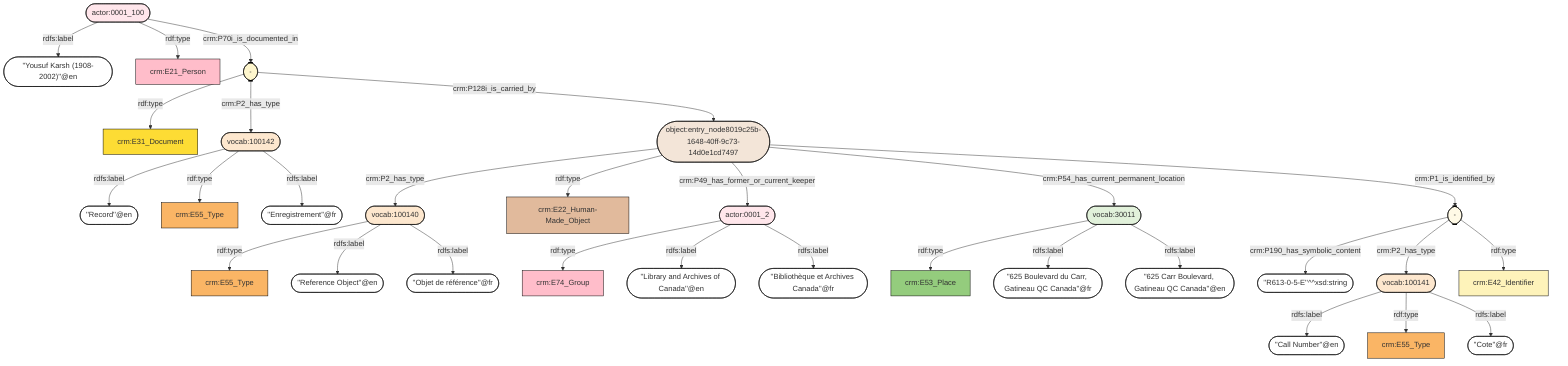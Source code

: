 flowchart TD
classDef Literal fill:#ffffff,stroke:#000000;
classDef Literal_URI fill:,stroke:;
classDef E1_CRM_Entity fill:#ffffff,stroke:#000000;
classDef E1_CRM_Entity_URI fill:#ffffff,stroke:#000000;
classDef E2_Temporal_Entity fill:#82c3ec,stroke:#000000;
classDef E2_Temporal_Entity_URI fill:#d2e9f9,stroke:#000000;
classDef E55_Type fill:#fab565,stroke:#000000;
classDef E55_Type_URI fill:#fde7ce,stroke:#000000;
classDef E52_Time-Span fill:#86bcc8,stroke:#000000;
classDef E52_Time-Span_URI fill:#dcebef,stroke:#000000;
classDef E41_Appellation fill:#fef3ba,stroke:#000000;
classDef E41_Appellation_URI fill:#fffae6,stroke:#000000;
classDef E53_Place fill:#94cc7d,stroke:#000000;
classDef E53_Place_URI fill:#e1f1da,stroke:#000000;
classDef E77_Persistent_Item fill:#ffffff,stroke:#000000;
classDef E77_Persistent_Item_URI fill:#ffffff,stroke:#000000;
classDef E28_Conceptual_Object fill:#fddc34,stroke:#000000;
classDef E28_Conceptual_Object_URI fill:#fef6cd,stroke:#000000;
classDef E18_Physical_Thing fill:#e1ba9c,stroke:#000000;
classDef E18_Physical_Thing_URI fill:#f3e5d8,stroke:#000000;
classDef E39_Actor fill:#ffbdca,stroke:#000000;
classDef E39_Actor_URI fill:#ffe6eb,stroke:#000000;
classDef PC0_Typed_CRM_Property fill:#cc80ff,stroke:#000000;
classDef PC0_Typed_CRM_Property_URI fill:#ebccff,stroke:#000000;
classDef Multi fill:#cccccc,stroke:#000000;
classDef Multi_URI fill:#cccccc,stroke:#000000;
0(["object:entry_node8019c25b-1648-40ff-9c73-14d0e1cd7497"]) -->|crm:P2_has_type| 1(["vocab:100140"])
2(["-"]):::E28_Conceptual_Object_URI -->|rdf:type| 3["crm:E31_Document"]:::E28_Conceptual_Object
4(["vocab:30011"]):::E53_Place_URI -->|rdf:type| 5["crm:E53_Place"]:::E53_Place
1(["vocab:100140"]):::E55_Type_URI -->|rdf:type| 6["crm:E55_Type"]:::E55_Type
1(["vocab:100140"]) -->|rdfs:label| 7(["''Reference Object''@en"]):::Literal
2(["-"]) -->|crm:P2_has_type| 8(["vocab:100142"])
2(["-"]) -->|crm:P128i_is_carried_by| 0(["object:entry_node8019c25b-1648-40ff-9c73-14d0e1cd7497"])
4(["vocab:30011"]) -->|rdfs:label| 9(["''625 Boulevard du Carr, Gatineau QC Canada''@fr"]):::Literal
8(["vocab:100142"]) -->|rdfs:label| 10(["''Record''@en"]):::Literal
11(["-"]) -->|crm:P190_has_symbolic_content| 12(["''R613-0-5-E''^^xsd:string"]):::Literal
13(["vocab:100141"]) -->|rdfs:label| 14(["''Call Number''@en"]):::Literal
13(["vocab:100141"]):::E55_Type_URI -->|rdf:type| 15["crm:E55_Type"]:::E55_Type
0(["object:entry_node8019c25b-1648-40ff-9c73-14d0e1cd7497"]):::E18_Physical_Thing_URI -->|rdf:type| 16["crm:E22_Human-Made_Object"]:::E18_Physical_Thing
4(["vocab:30011"]) -->|rdfs:label| 17(["''625 Carr Boulevard, Gatineau QC Canada''@en"]):::Literal
11(["-"]) -->|crm:P2_has_type| 13(["vocab:100141"])
18(["actor:0001_100"]) -->|rdfs:label| 19(["''Yousuf Karsh (1908-2002)''@en"]):::Literal
18(["actor:0001_100"]):::E39_Actor_URI -->|rdf:type| 20["crm:E21_Person"]:::E39_Actor
21(["actor:0001_2"]):::E39_Actor_URI -->|rdf:type| 22["crm:E74_Group"]:::E39_Actor
0(["object:entry_node8019c25b-1648-40ff-9c73-14d0e1cd7497"]) -->|crm:P49_has_former_or_current_keeper| 21(["actor:0001_2"])
0(["object:entry_node8019c25b-1648-40ff-9c73-14d0e1cd7497"]) -->|crm:P54_has_current_permanent_location| 4(["vocab:30011"])
18(["actor:0001_100"]) -->|crm:P70i_is_documented_in| 2(["-"])
11(["-"]):::E41_Appellation_URI -->|rdf:type| 23["crm:E42_Identifier"]:::E41_Appellation
8(["vocab:100142"]):::E55_Type_URI -->|rdf:type| 24["crm:E55_Type"]:::E55_Type
0(["object:entry_node8019c25b-1648-40ff-9c73-14d0e1cd7497"]) -->|crm:P1_is_identified_by| 11(["-"])
21(["actor:0001_2"]) -->|rdfs:label| 25(["''Library and Archives of Canada''@en"]):::Literal
13(["vocab:100141"]) -->|rdfs:label| 26(["''Cote''@fr"]):::Literal
1(["vocab:100140"]) -->|rdfs:label| 27(["''Objet de référence''@fr"]):::Literal
21(["actor:0001_2"]) -->|rdfs:label| 28(["''Bibliothèque et Archives Canada''@fr"]):::Literal
8(["vocab:100142"]) -->|rdfs:label| 29(["''Enregistrement''@fr"]):::Literal
